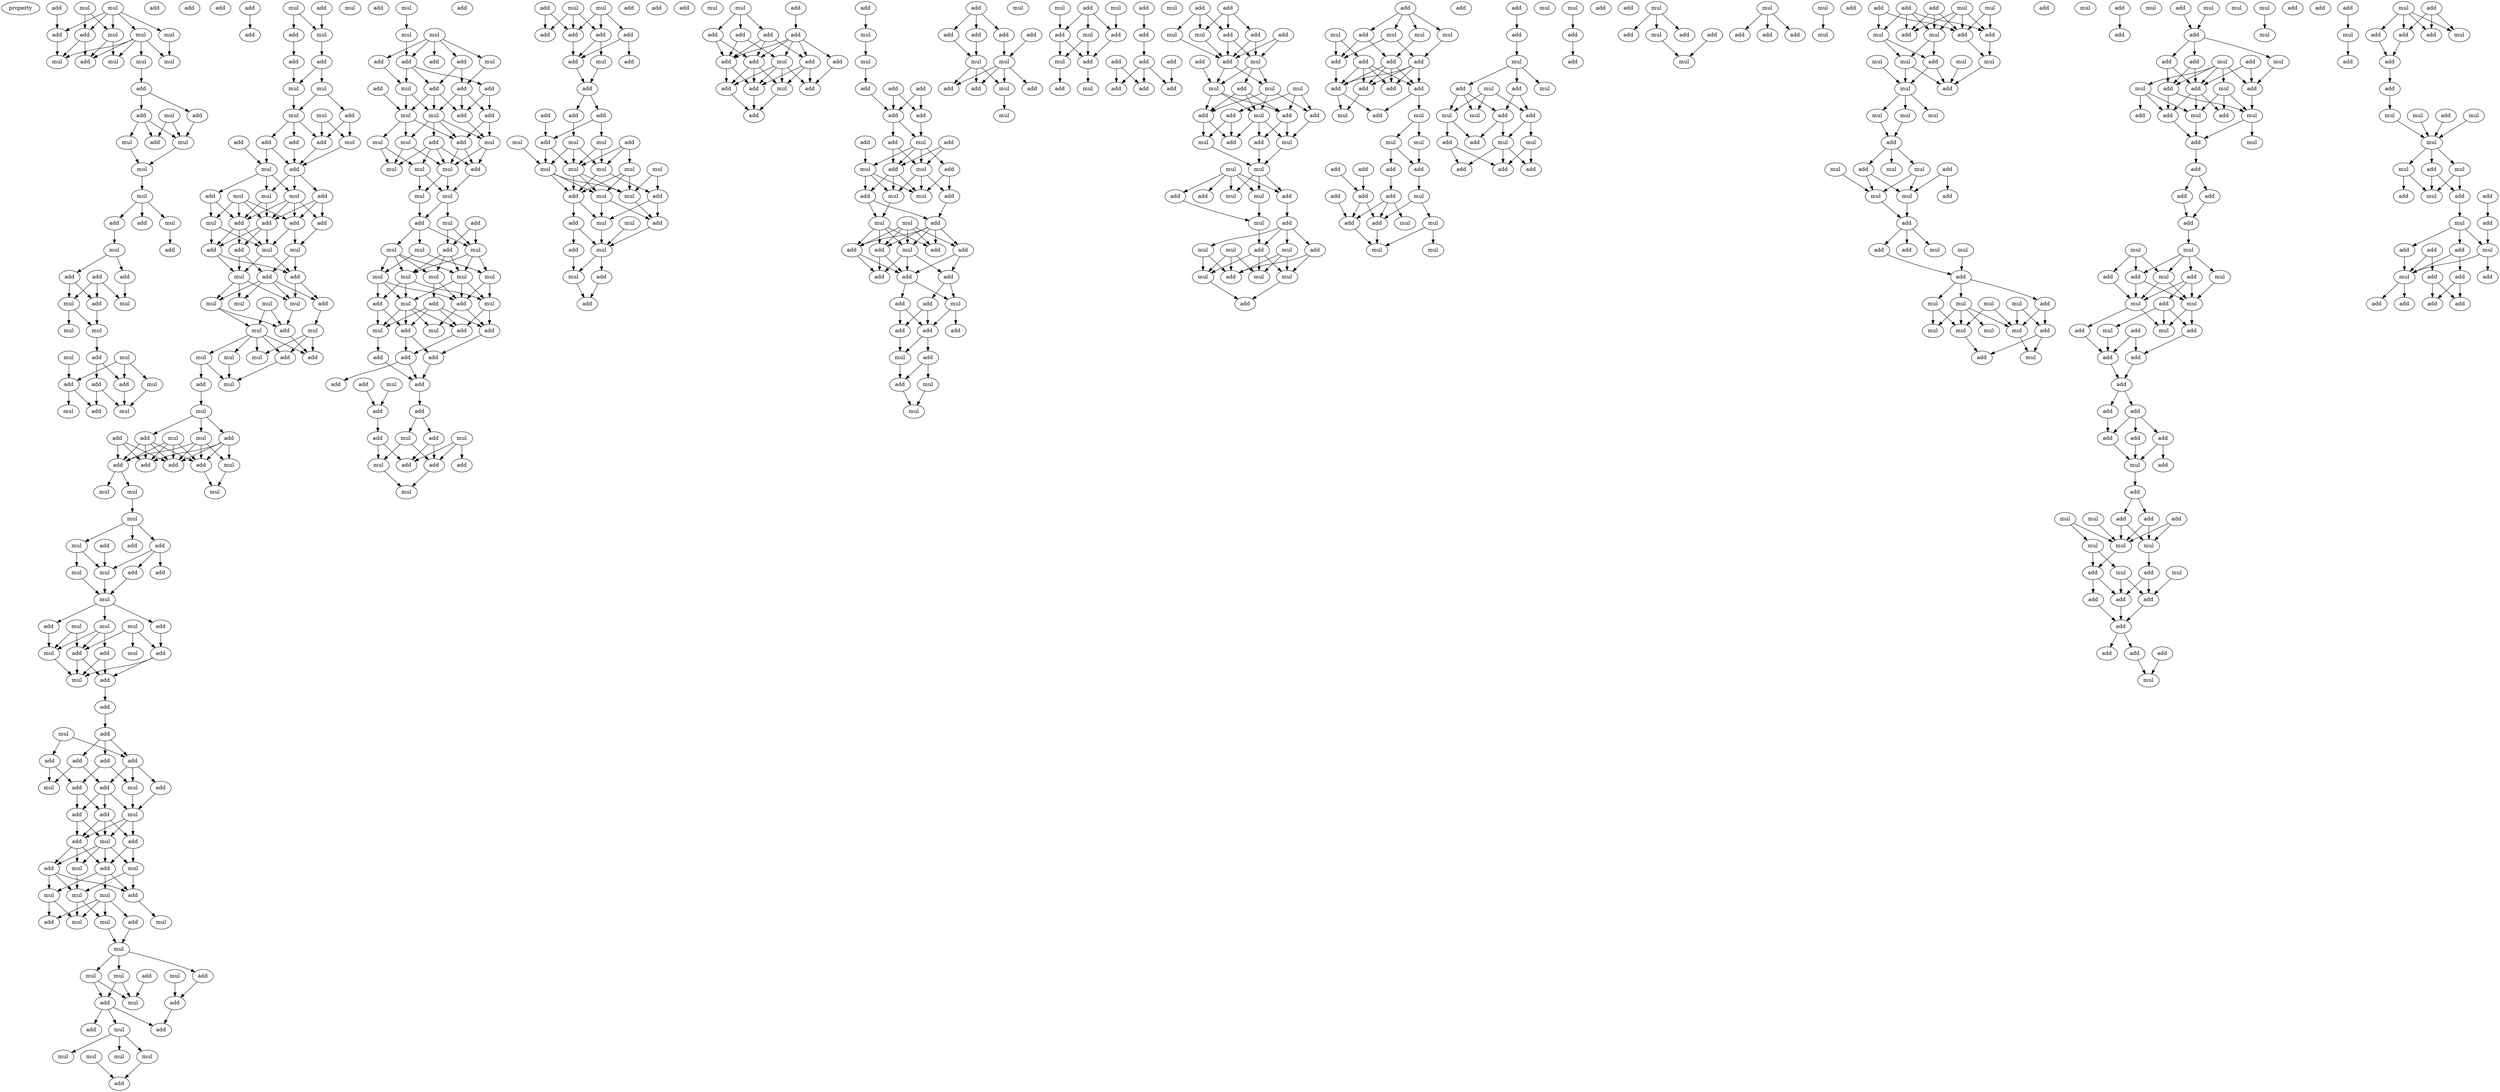 digraph {
    node [fontcolor=black]
    property [mul=2,lf=1.2]
    0 [ label = add ];
    1 [ label = mul ];
    2 [ label = mul ];
    3 [ label = add ];
    4 [ label = mul ];
    5 [ label = add ];
    6 [ label = mul ];
    7 [ label = mul ];
    8 [ label = mul ];
    9 [ label = add ];
    10 [ label = mul ];
    11 [ label = mul ];
    12 [ label = mul ];
    13 [ label = add ];
    14 [ label = add ];
    15 [ label = add ];
    16 [ label = mul ];
    17 [ label = add ];
    18 [ label = mul ];
    19 [ label = mul ];
    20 [ label = add ];
    21 [ label = mul ];
    22 [ label = mul ];
    23 [ label = add ];
    24 [ label = add ];
    25 [ label = add ];
    26 [ label = mul ];
    27 [ label = add ];
    28 [ label = add ];
    29 [ label = mul ];
    30 [ label = add ];
    31 [ label = add ];
    32 [ label = add ];
    33 [ label = mul ];
    34 [ label = add ];
    35 [ label = mul ];
    36 [ label = mul ];
    37 [ label = mul ];
    38 [ label = mul ];
    39 [ label = add ];
    40 [ label = mul ];
    41 [ label = add ];
    42 [ label = add ];
    43 [ label = mul ];
    44 [ label = add ];
    45 [ label = mul ];
    46 [ label = add ];
    47 [ label = mul ];
    48 [ label = add ];
    49 [ label = add ];
    50 [ label = mul ];
    51 [ label = add ];
    52 [ label = mul ];
    53 [ label = add ];
    54 [ label = add ];
    55 [ label = add ];
    56 [ label = mul ];
    57 [ label = mul ];
    58 [ label = mul ];
    59 [ label = mul ];
    60 [ label = add ];
    61 [ label = add ];
    62 [ label = add ];
    63 [ label = add ];
    64 [ label = add ];
    65 [ label = mul ];
    66 [ label = mul ];
    67 [ label = add ];
    68 [ label = mul ];
    69 [ label = add ];
    70 [ label = mul ];
    71 [ label = mul ];
    72 [ label = add ];
    73 [ label = add ];
    74 [ label = add ];
    75 [ label = mul ];
    76 [ label = add ];
    77 [ label = add ];
    78 [ label = add ];
    79 [ label = add ];
    80 [ label = mul ];
    81 [ label = mul ];
    82 [ label = add ];
    83 [ label = mul ];
    84 [ label = add ];
    85 [ label = add ];
    86 [ label = mul ];
    87 [ label = mul ];
    88 [ label = mul ];
    89 [ label = mul ];
    90 [ label = add ];
    91 [ label = mul ];
    92 [ label = mul ];
    93 [ label = mul ];
    94 [ label = add ];
    95 [ label = mul ];
    96 [ label = mul ];
    97 [ label = add ];
    98 [ label = mul ];
    99 [ label = add ];
    100 [ label = mul ];
    101 [ label = mul ];
    102 [ label = add ];
    103 [ label = add ];
    104 [ label = mul ];
    105 [ label = add ];
    106 [ label = add ];
    107 [ label = add ];
    108 [ label = add ];
    109 [ label = add ];
    110 [ label = mul ];
    111 [ label = mul ];
    112 [ label = mul ];
    113 [ label = mul ];
    114 [ label = mul ];
    115 [ label = mul ];
    116 [ label = add ];
    117 [ label = add ];
    118 [ label = add ];
    119 [ label = add ];
    120 [ label = mul ];
    121 [ label = mul ];
    122 [ label = add ];
    123 [ label = mul ];
    124 [ label = mul ];
    125 [ label = add ];
    126 [ label = mul ];
    127 [ label = mul ];
    128 [ label = mul ];
    129 [ label = add ];
    130 [ label = add ];
    131 [ label = add ];
    132 [ label = mul ];
    133 [ label = mul ];
    134 [ label = add ];
    135 [ label = add ];
    136 [ label = mul ];
    137 [ label = add ];
    138 [ label = mul ];
    139 [ label = add ];
    140 [ label = add ];
    141 [ label = add ];
    142 [ label = add ];
    143 [ label = add ];
    144 [ label = mul ];
    145 [ label = mul ];
    146 [ label = add ];
    147 [ label = add ];
    148 [ label = add ];
    149 [ label = add ];
    150 [ label = mul ];
    151 [ label = add ];
    152 [ label = add ];
    153 [ label = add ];
    154 [ label = mul ];
    155 [ label = add ];
    156 [ label = mul ];
    157 [ label = add ];
    158 [ label = mul ];
    159 [ label = mul ];
    160 [ label = mul ];
    161 [ label = mul ];
    162 [ label = add ];
    163 [ label = mul ];
    164 [ label = mul ];
    165 [ label = add ];
    166 [ label = add ];
    167 [ label = mul ];
    168 [ label = mul ];
    169 [ label = add ];
    170 [ label = mul ];
    171 [ label = mul ];
    172 [ label = add ];
    173 [ label = mul ];
    174 [ label = add ];
    175 [ label = add ];
    176 [ label = mul ];
    177 [ label = mul ];
    178 [ label = add ];
    179 [ label = add ];
    180 [ label = mul ];
    181 [ label = mul ];
    182 [ label = mul ];
    183 [ label = mul ];
    184 [ label = add ];
    185 [ label = add ];
    186 [ label = mul ];
    187 [ label = mul ];
    188 [ label = mul ];
    189 [ label = add ];
    190 [ label = mul ];
    191 [ label = add ];
    192 [ label = add ];
    193 [ label = add ];
    194 [ label = add ];
    195 [ label = mul ];
    196 [ label = add ];
    197 [ label = add ];
    198 [ label = add ];
    199 [ label = mul ];
    200 [ label = add ];
    201 [ label = add ];
    202 [ label = mul ];
    203 [ label = add ];
    204 [ label = mul ];
    205 [ label = mul ];
    206 [ label = add ];
    207 [ label = mul ];
    208 [ label = mul ];
    209 [ label = mul ];
    210 [ label = mul ];
    211 [ label = add ];
    212 [ label = mul ];
    213 [ label = mul ];
    214 [ label = add ];
    215 [ label = mul ];
    216 [ label = add ];
    217 [ label = mul ];
    218 [ label = add ];
    219 [ label = mul ];
    220 [ label = mul ];
    221 [ label = mul ];
    222 [ label = mul ];
    223 [ label = mul ];
    224 [ label = mul ];
    225 [ label = mul ];
    226 [ label = add ];
    227 [ label = mul ];
    228 [ label = mul ];
    229 [ label = add ];
    230 [ label = add ];
    231 [ label = add ];
    232 [ label = add ];
    233 [ label = add ];
    234 [ label = mul ];
    235 [ label = mul ];
    236 [ label = add ];
    237 [ label = add ];
    238 [ label = add ];
    239 [ label = add ];
    240 [ label = mul ];
    241 [ label = add ];
    242 [ label = add ];
    243 [ label = add ];
    244 [ label = add ];
    245 [ label = add ];
    246 [ label = mul ];
    247 [ label = add ];
    248 [ label = mul ];
    249 [ label = add ];
    250 [ label = add ];
    251 [ label = add ];
    252 [ label = mul ];
    253 [ label = add ];
    254 [ label = mul ];
    255 [ label = add ];
    256 [ label = mul ];
    257 [ label = mul ];
    258 [ label = add ];
    259 [ label = add ];
    260 [ label = add ];
    261 [ label = add ];
    262 [ label = mul ];
    263 [ label = add ];
    264 [ label = add ];
    265 [ label = add ];
    266 [ label = add ];
    267 [ label = add ];
    268 [ label = add ];
    269 [ label = mul ];
    270 [ label = mul ];
    271 [ label = mul ];
    272 [ label = add ];
    273 [ label = add ];
    274 [ label = mul ];
    275 [ label = mul ];
    276 [ label = mul ];
    277 [ label = mul ];
    278 [ label = mul ];
    279 [ label = add ];
    280 [ label = add ];
    281 [ label = mul ];
    282 [ label = mul ];
    283 [ label = mul ];
    284 [ label = add ];
    285 [ label = mul ];
    286 [ label = add ];
    287 [ label = add ];
    288 [ label = mul ];
    289 [ label = add ];
    290 [ label = add ];
    291 [ label = mul ];
    292 [ label = add ];
    293 [ label = add ];
    294 [ label = add ];
    295 [ label = mul ];
    296 [ label = add ];
    297 [ label = mul ];
    298 [ label = add ];
    299 [ label = add ];
    300 [ label = add ];
    301 [ label = add ];
    302 [ label = mul ];
    303 [ label = add ];
    304 [ label = add ];
    305 [ label = add ];
    306 [ label = add ];
    307 [ label = add ];
    308 [ label = mul ];
    309 [ label = add ];
    310 [ label = add ];
    311 [ label = add ];
    312 [ label = add ];
    313 [ label = mul ];
    314 [ label = mul ];
    315 [ label = add ];
    316 [ label = add ];
    317 [ label = add ];
    318 [ label = add ];
    319 [ label = add ];
    320 [ label = add ];
    321 [ label = add ];
    322 [ label = mul ];
    323 [ label = add ];
    324 [ label = mul ];
    325 [ label = add ];
    326 [ label = add ];
    327 [ label = mul ];
    328 [ label = mul ];
    329 [ label = add ];
    330 [ label = add ];
    331 [ label = mul ];
    332 [ label = mul ];
    333 [ label = mul ];
    334 [ label = add ];
    335 [ label = add ];
    336 [ label = mul ];
    337 [ label = add ];
    338 [ label = add ];
    339 [ label = add ];
    340 [ label = add ];
    341 [ label = add ];
    342 [ label = add ];
    343 [ label = add ];
    344 [ label = mul ];
    345 [ label = add ];
    346 [ label = add ];
    347 [ label = add ];
    348 [ label = add ];
    349 [ label = add ];
    350 [ label = mul ];
    351 [ label = mul ];
    352 [ label = add ];
    353 [ label = add ];
    354 [ label = mul ];
    355 [ label = add ];
    356 [ label = add ];
    357 [ label = add ];
    358 [ label = add ];
    359 [ label = mul ];
    360 [ label = mul ];
    361 [ label = add ];
    362 [ label = add ];
    363 [ label = add ];
    364 [ label = mul ];
    365 [ label = mul ];
    366 [ label = mul ];
    367 [ label = mul ];
    368 [ label = mul ];
    369 [ label = add ];
    370 [ label = add ];
    371 [ label = mul ];
    372 [ label = add ];
    373 [ label = mul ];
    374 [ label = add ];
    375 [ label = add ];
    376 [ label = add ];
    377 [ label = mul ];
    378 [ label = add ];
    379 [ label = mul ];
    380 [ label = add ];
    381 [ label = add ];
    382 [ label = add ];
    383 [ label = add ];
    384 [ label = add ];
    385 [ label = add ];
    386 [ label = add ];
    387 [ label = add ];
    388 [ label = mul ];
    389 [ label = add ];
    390 [ label = add ];
    391 [ label = mul ];
    392 [ label = add ];
    393 [ label = add ];
    394 [ label = add ];
    395 [ label = mul ];
    396 [ label = add ];
    397 [ label = mul ];
    398 [ label = mul ];
    399 [ label = mul ];
    400 [ label = add ];
    401 [ label = add ];
    402 [ label = add ];
    403 [ label = add ];
    404 [ label = mul ];
    405 [ label = add ];
    406 [ label = mul ];
    407 [ label = mul ];
    408 [ label = add ];
    409 [ label = mul ];
    410 [ label = mul ];
    411 [ label = add ];
    412 [ label = add ];
    413 [ label = add ];
    414 [ label = mul ];
    415 [ label = mul ];
    416 [ label = mul ];
    417 [ label = add ];
    418 [ label = add ];
    419 [ label = mul ];
    420 [ label = mul ];
    421 [ label = add ];
    422 [ label = mul ];
    423 [ label = mul ];
    424 [ label = mul ];
    425 [ label = add ];
    426 [ label = mul ];
    427 [ label = add ];
    428 [ label = add ];
    429 [ label = mul ];
    430 [ label = mul ];
    431 [ label = add ];
    432 [ label = mul ];
    433 [ label = mul ];
    434 [ label = add ];
    435 [ label = add ];
    436 [ label = add ];
    437 [ label = add ];
    438 [ label = add ];
    439 [ label = add ];
    440 [ label = add ];
    441 [ label = add ];
    442 [ label = add ];
    443 [ label = mul ];
    444 [ label = mul ];
    445 [ label = mul ];
    446 [ label = mul ];
    447 [ label = add ];
    448 [ label = add ];
    449 [ label = add ];
    450 [ label = add ];
    451 [ label = add ];
    452 [ label = add ];
    453 [ label = add ];
    454 [ label = mul ];
    455 [ label = add ];
    456 [ label = add ];
    457 [ label = mul ];
    458 [ label = mul ];
    459 [ label = add ];
    460 [ label = mul ];
    461 [ label = mul ];
    462 [ label = add ];
    463 [ label = add ];
    464 [ label = mul ];
    465 [ label = add ];
    466 [ label = mul ];
    467 [ label = add ];
    468 [ label = mul ];
    469 [ label = add ];
    470 [ label = mul ];
    471 [ label = add ];
    472 [ label = mul ];
    473 [ label = add ];
    474 [ label = add ];
    475 [ label = mul ];
    476 [ label = mul ];
    477 [ label = add ];
    478 [ label = add ];
    479 [ label = add ];
    480 [ label = mul ];
    481 [ label = mul ];
    482 [ label = add ];
    483 [ label = add ];
    484 [ label = add ];
    485 [ label = add ];
    486 [ label = mul ];
    487 [ label = add ];
    488 [ label = add ];
    489 [ label = mul ];
    490 [ label = add ];
    491 [ label = mul ];
    492 [ label = mul ];
    493 [ label = mul ];
    494 [ label = add ];
    495 [ label = add ];
    496 [ label = mul ];
    497 [ label = add ];
    498 [ label = add ];
    499 [ label = add ];
    500 [ label = add ];
    501 [ label = mul ];
    502 [ label = add ];
    503 [ label = mul ];
    504 [ label = mul ];
    505 [ label = mul ];
    506 [ label = add ];
    507 [ label = add ];
    508 [ label = add ];
    509 [ label = add ];
    510 [ label = mul ];
    511 [ label = mul ];
    512 [ label = mul ];
    513 [ label = mul ];
    514 [ label = mul ];
    515 [ label = add ];
    516 [ label = mul ];
    517 [ label = mul ];
    518 [ label = mul ];
    519 [ label = add ];
    520 [ label = add ];
    521 [ label = mul ];
    522 [ label = add ];
    523 [ label = mul ];
    524 [ label = add ];
    525 [ label = mul ];
    526 [ label = mul ];
    527 [ label = add ];
    528 [ label = mul ];
    529 [ label = add ];
    530 [ label = mul ];
    531 [ label = add ];
    532 [ label = mul ];
    533 [ label = add ];
    534 [ label = mul ];
    535 [ label = add ];
    536 [ label = mul ];
    537 [ label = add ];
    538 [ label = mul ];
    539 [ label = mul ];
    540 [ label = mul ];
    541 [ label = mul ];
    542 [ label = mul ];
    543 [ label = add ];
    544 [ label = mul ];
    545 [ label = mul ];
    546 [ label = mul ];
    547 [ label = add ];
    548 [ label = add ];
    549 [ label = add ];
    550 [ label = mul ];
    551 [ label = add ];
    552 [ label = mul ];
    553 [ label = add ];
    554 [ label = add ];
    555 [ label = mul ];
    556 [ label = add ];
    557 [ label = mul ];
    558 [ label = add ];
    559 [ label = add ];
    560 [ label = mul ];
    561 [ label = mul ];
    562 [ label = add ];
    563 [ label = add ];
    564 [ label = mul ];
    565 [ label = add ];
    566 [ label = add ];
    567 [ label = mul ];
    568 [ label = add ];
    569 [ label = mul ];
    570 [ label = add ];
    571 [ label = add ];
    572 [ label = add ];
    573 [ label = add ];
    574 [ label = mul ];
    575 [ label = add ];
    576 [ label = mul ];
    577 [ label = mul ];
    578 [ label = add ];
    579 [ label = mul ];
    580 [ label = mul ];
    581 [ label = add ];
    582 [ label = add ];
    583 [ label = mul ];
    584 [ label = add ];
    585 [ label = mul ];
    586 [ label = mul ];
    587 [ label = add ];
    588 [ label = mul ];
    589 [ label = add ];
    590 [ label = add ];
    591 [ label = add ];
    592 [ label = add ];
    593 [ label = add ];
    594 [ label = add ];
    595 [ label = add ];
    596 [ label = add ];
    597 [ label = mul ];
    598 [ label = add ];
    599 [ label = add ];
    600 [ label = mul ];
    601 [ label = add ];
    602 [ label = add ];
    603 [ label = mul ];
    604 [ label = add ];
    605 [ label = add ];
    606 [ label = mul ];
    607 [ label = mul ];
    608 [ label = add ];
    609 [ label = add ];
    610 [ label = mul ];
    611 [ label = mul ];
    612 [ label = mul ];
    613 [ label = mul ];
    614 [ label = add ];
    615 [ label = add ];
    616 [ label = mul ];
    617 [ label = add ];
    618 [ label = add ];
    619 [ label = add ];
    620 [ label = add ];
    621 [ label = add ];
    622 [ label = add ];
    623 [ label = add ];
    624 [ label = add ];
    625 [ label = mul ];
    626 [ label = add ];
    627 [ label = mul ];
    628 [ label = add ];
    629 [ label = mul ];
    630 [ label = add ];
    631 [ label = add ];
    632 [ label = add ];
    633 [ label = add ];
    634 [ label = mul ];
    635 [ label = add ];
    636 [ label = add ];
    637 [ label = mul ];
    638 [ label = mul ];
    639 [ label = add ];
    640 [ label = mul ];
    641 [ label = mul ];
    642 [ label = mul ];
    643 [ label = mul ];
    644 [ label = add ];
    645 [ label = mul ];
    646 [ label = add ];
    647 [ label = add ];
    648 [ label = add ];
    649 [ label = add ];
    650 [ label = mul ];
    651 [ label = add ];
    652 [ label = add ];
    653 [ label = add ];
    654 [ label = mul ];
    655 [ label = mul ];
    656 [ label = add ];
    657 [ label = add ];
    658 [ label = add ];
    659 [ label = add ];
    660 [ label = add ];
    661 [ label = add ];
    662 [ label = add ];
    0 -> 5 [ name = 0 ];
    1 -> 3 [ name = 1 ];
    1 -> 4 [ name = 2 ];
    1 -> 5 [ name = 3 ];
    1 -> 6 [ name = 4 ];
    1 -> 7 [ name = 5 ];
    2 -> 3 [ name = 6 ];
    2 -> 6 [ name = 7 ];
    3 -> 9 [ name = 8 ];
    3 -> 12 [ name = 9 ];
    4 -> 11 [ name = 10 ];
    5 -> 12 [ name = 11 ];
    6 -> 8 [ name = 12 ];
    6 -> 9 [ name = 13 ];
    7 -> 8 [ name = 14 ];
    7 -> 9 [ name = 15 ];
    7 -> 10 [ name = 16 ];
    7 -> 11 [ name = 17 ];
    7 -> 12 [ name = 18 ];
    10 -> 13 [ name = 19 ];
    13 -> 14 [ name = 20 ];
    13 -> 15 [ name = 21 ];
    14 -> 17 [ name = 22 ];
    14 -> 18 [ name = 23 ];
    14 -> 19 [ name = 24 ];
    15 -> 19 [ name = 25 ];
    16 -> 17 [ name = 26 ];
    16 -> 19 [ name = 27 ];
    18 -> 21 [ name = 28 ];
    19 -> 21 [ name = 29 ];
    21 -> 22 [ name = 30 ];
    22 -> 23 [ name = 31 ];
    22 -> 25 [ name = 32 ];
    22 -> 26 [ name = 33 ];
    23 -> 29 [ name = 34 ];
    26 -> 28 [ name = 35 ];
    29 -> 31 [ name = 36 ];
    29 -> 32 [ name = 37 ];
    30 -> 33 [ name = 38 ];
    30 -> 34 [ name = 39 ];
    30 -> 35 [ name = 40 ];
    31 -> 33 [ name = 41 ];
    32 -> 34 [ name = 42 ];
    32 -> 35 [ name = 43 ];
    34 -> 36 [ name = 44 ];
    35 -> 36 [ name = 45 ];
    35 -> 37 [ name = 46 ];
    36 -> 39 [ name = 47 ];
    38 -> 42 [ name = 48 ];
    39 -> 41 [ name = 49 ];
    39 -> 44 [ name = 50 ];
    40 -> 42 [ name = 51 ];
    40 -> 43 [ name = 52 ];
    40 -> 44 [ name = 53 ];
    41 -> 46 [ name = 54 ];
    41 -> 47 [ name = 55 ];
    42 -> 45 [ name = 56 ];
    42 -> 46 [ name = 57 ];
    43 -> 47 [ name = 58 ];
    44 -> 47 [ name = 59 ];
    48 -> 51 [ name = 60 ];
    49 -> 52 [ name = 61 ];
    50 -> 52 [ name = 62 ];
    50 -> 53 [ name = 63 ];
    52 -> 55 [ name = 64 ];
    53 -> 54 [ name = 65 ];
    54 -> 57 [ name = 66 ];
    55 -> 56 [ name = 67 ];
    55 -> 57 [ name = 68 ];
    56 -> 58 [ name = 69 ];
    56 -> 60 [ name = 70 ];
    57 -> 58 [ name = 71 ];
    58 -> 61 [ name = 72 ];
    58 -> 63 [ name = 73 ];
    58 -> 64 [ name = 74 ];
    59 -> 63 [ name = 75 ];
    59 -> 65 [ name = 76 ];
    60 -> 63 [ name = 77 ];
    60 -> 65 [ name = 78 ];
    61 -> 66 [ name = 79 ];
    61 -> 67 [ name = 80 ];
    62 -> 66 [ name = 81 ];
    63 -> 67 [ name = 82 ];
    64 -> 67 [ name = 83 ];
    65 -> 67 [ name = 84 ];
    66 -> 68 [ name = 85 ];
    66 -> 69 [ name = 86 ];
    66 -> 70 [ name = 87 ];
    67 -> 68 [ name = 88 ];
    67 -> 70 [ name = 89 ];
    67 -> 72 [ name = 90 ];
    68 -> 73 [ name = 91 ];
    68 -> 74 [ name = 92 ];
    68 -> 76 [ name = 93 ];
    68 -> 77 [ name = 94 ];
    69 -> 75 [ name = 95 ];
    69 -> 77 [ name = 96 ];
    70 -> 73 [ name = 97 ];
    70 -> 77 [ name = 98 ];
    71 -> 73 [ name = 99 ];
    71 -> 75 [ name = 100 ];
    71 -> 76 [ name = 101 ];
    71 -> 77 [ name = 102 ];
    72 -> 73 [ name = 103 ];
    72 -> 74 [ name = 104 ];
    72 -> 76 [ name = 105 ];
    73 -> 78 [ name = 106 ];
    73 -> 79 [ name = 107 ];
    73 -> 80 [ name = 108 ];
    74 -> 81 [ name = 109 ];
    75 -> 79 [ name = 110 ];
    75 -> 80 [ name = 111 ];
    76 -> 80 [ name = 112 ];
    76 -> 81 [ name = 113 ];
    77 -> 78 [ name = 114 ];
    77 -> 79 [ name = 115 ];
    77 -> 80 [ name = 116 ];
    78 -> 82 [ name = 117 ];
    78 -> 83 [ name = 118 ];
    79 -> 83 [ name = 119 ];
    79 -> 84 [ name = 120 ];
    80 -> 83 [ name = 121 ];
    80 -> 84 [ name = 122 ];
    81 -> 82 [ name = 123 ];
    81 -> 84 [ name = 124 ];
    82 -> 85 [ name = 125 ];
    82 -> 86 [ name = 126 ];
    82 -> 87 [ name = 127 ];
    82 -> 89 [ name = 128 ];
    83 -> 86 [ name = 129 ];
    83 -> 87 [ name = 130 ];
    83 -> 89 [ name = 131 ];
    84 -> 85 [ name = 132 ];
    84 -> 87 [ name = 133 ];
    85 -> 91 [ name = 134 ];
    86 -> 90 [ name = 135 ];
    86 -> 92 [ name = 136 ];
    87 -> 90 [ name = 137 ];
    88 -> 90 [ name = 138 ];
    88 -> 92 [ name = 139 ];
    90 -> 97 [ name = 140 ];
    91 -> 93 [ name = 141 ];
    91 -> 94 [ name = 142 ];
    91 -> 97 [ name = 143 ];
    92 -> 93 [ name = 144 ];
    92 -> 94 [ name = 145 ];
    92 -> 95 [ name = 146 ];
    92 -> 96 [ name = 147 ];
    92 -> 97 [ name = 148 ];
    94 -> 98 [ name = 149 ];
    95 -> 98 [ name = 150 ];
    96 -> 98 [ name = 151 ];
    96 -> 99 [ name = 152 ];
    99 -> 100 [ name = 153 ];
    100 -> 101 [ name = 154 ];
    100 -> 102 [ name = 155 ];
    100 -> 105 [ name = 156 ];
    101 -> 106 [ name = 157 ];
    101 -> 108 [ name = 158 ];
    101 -> 109 [ name = 159 ];
    101 -> 110 [ name = 160 ];
    102 -> 107 [ name = 161 ];
    102 -> 108 [ name = 162 ];
    102 -> 109 [ name = 163 ];
    102 -> 110 [ name = 164 ];
    103 -> 106 [ name = 165 ];
    103 -> 107 [ name = 166 ];
    103 -> 109 [ name = 167 ];
    104 -> 106 [ name = 168 ];
    104 -> 107 [ name = 169 ];
    104 -> 108 [ name = 170 ];
    104 -> 109 [ name = 171 ];
    105 -> 106 [ name = 172 ];
    105 -> 107 [ name = 173 ];
    105 -> 108 [ name = 174 ];
    105 -> 109 [ name = 175 ];
    106 -> 111 [ name = 176 ];
    106 -> 113 [ name = 177 ];
    108 -> 112 [ name = 178 ];
    110 -> 112 [ name = 179 ];
    111 -> 114 [ name = 180 ];
    114 -> 115 [ name = 181 ];
    114 -> 117 [ name = 182 ];
    114 -> 118 [ name = 183 ];
    115 -> 120 [ name = 184 ];
    115 -> 123 [ name = 185 ];
    116 -> 120 [ name = 186 ];
    117 -> 119 [ name = 187 ];
    117 -> 120 [ name = 188 ];
    117 -> 122 [ name = 189 ];
    119 -> 124 [ name = 190 ];
    120 -> 124 [ name = 191 ];
    123 -> 124 [ name = 192 ];
    124 -> 125 [ name = 193 ];
    124 -> 128 [ name = 194 ];
    124 -> 129 [ name = 195 ];
    125 -> 132 [ name = 196 ];
    126 -> 132 [ name = 197 ];
    126 -> 134 [ name = 198 ];
    127 -> 130 [ name = 199 ];
    127 -> 133 [ name = 200 ];
    127 -> 134 [ name = 201 ];
    128 -> 131 [ name = 202 ];
    128 -> 132 [ name = 203 ];
    128 -> 134 [ name = 204 ];
    129 -> 130 [ name = 205 ];
    130 -> 135 [ name = 206 ];
    130 -> 136 [ name = 207 ];
    131 -> 135 [ name = 208 ];
    131 -> 136 [ name = 209 ];
    132 -> 136 [ name = 210 ];
    134 -> 135 [ name = 211 ];
    134 -> 136 [ name = 212 ];
    135 -> 137 [ name = 213 ];
    137 -> 139 [ name = 214 ];
    138 -> 141 [ name = 215 ];
    138 -> 143 [ name = 216 ];
    139 -> 140 [ name = 217 ];
    139 -> 142 [ name = 218 ];
    139 -> 143 [ name = 219 ];
    140 -> 144 [ name = 220 ];
    140 -> 148 [ name = 221 ];
    141 -> 144 [ name = 222 ];
    141 -> 146 [ name = 223 ];
    142 -> 145 [ name = 224 ];
    142 -> 146 [ name = 225 ];
    143 -> 145 [ name = 226 ];
    143 -> 147 [ name = 227 ];
    143 -> 148 [ name = 228 ];
    145 -> 150 [ name = 229 ];
    146 -> 149 [ name = 230 ];
    146 -> 151 [ name = 231 ];
    147 -> 150 [ name = 232 ];
    148 -> 149 [ name = 233 ];
    148 -> 150 [ name = 234 ];
    148 -> 151 [ name = 235 ];
    149 -> 152 [ name = 236 ];
    149 -> 154 [ name = 237 ];
    150 -> 152 [ name = 238 ];
    150 -> 153 [ name = 239 ];
    150 -> 154 [ name = 240 ];
    151 -> 152 [ name = 241 ];
    151 -> 153 [ name = 242 ];
    151 -> 154 [ name = 243 ];
    152 -> 155 [ name = 244 ];
    152 -> 156 [ name = 245 ];
    152 -> 157 [ name = 246 ];
    153 -> 157 [ name = 247 ];
    153 -> 158 [ name = 248 ];
    154 -> 155 [ name = 249 ];
    154 -> 156 [ name = 250 ];
    154 -> 157 [ name = 251 ];
    154 -> 158 [ name = 252 ];
    155 -> 159 [ name = 253 ];
    155 -> 161 [ name = 254 ];
    155 -> 162 [ name = 255 ];
    156 -> 161 [ name = 256 ];
    157 -> 159 [ name = 257 ];
    157 -> 160 [ name = 258 ];
    157 -> 162 [ name = 259 ];
    158 -> 161 [ name = 260 ];
    158 -> 162 [ name = 261 ];
    159 -> 163 [ name = 262 ];
    159 -> 165 [ name = 263 ];
    160 -> 163 [ name = 264 ];
    160 -> 164 [ name = 265 ];
    160 -> 165 [ name = 266 ];
    160 -> 166 [ name = 267 ];
    161 -> 163 [ name = 268 ];
    161 -> 164 [ name = 269 ];
    162 -> 167 [ name = 270 ];
    164 -> 168 [ name = 271 ];
    166 -> 168 [ name = 272 ];
    168 -> 169 [ name = 273 ];
    168 -> 170 [ name = 274 ];
    168 -> 171 [ name = 275 ];
    169 -> 175 [ name = 276 ];
    170 -> 174 [ name = 277 ];
    170 -> 176 [ name = 278 ];
    171 -> 174 [ name = 279 ];
    171 -> 176 [ name = 280 ];
    172 -> 176 [ name = 281 ];
    173 -> 175 [ name = 282 ];
    174 -> 177 [ name = 283 ];
    174 -> 178 [ name = 284 ];
    174 -> 179 [ name = 285 ];
    175 -> 178 [ name = 286 ];
    177 -> 180 [ name = 287 ];
    177 -> 181 [ name = 288 ];
    177 -> 182 [ name = 289 ];
    180 -> 184 [ name = 290 ];
    183 -> 184 [ name = 291 ];
    186 -> 187 [ name = 292 ];
    187 -> 191 [ name = 293 ];
    188 -> 189 [ name = 294 ];
    188 -> 190 [ name = 295 ];
    188 -> 191 [ name = 296 ];
    188 -> 192 [ name = 297 ];
    188 -> 193 [ name = 298 ];
    189 -> 195 [ name = 299 ];
    190 -> 198 [ name = 300 ];
    191 -> 194 [ name = 301 ];
    191 -> 195 [ name = 302 ];
    191 -> 196 [ name = 303 ];
    193 -> 196 [ name = 304 ];
    193 -> 198 [ name = 305 ];
    194 -> 200 [ name = 306 ];
    194 -> 201 [ name = 307 ];
    195 -> 199 [ name = 308 ];
    195 -> 202 [ name = 309 ];
    196 -> 199 [ name = 310 ];
    196 -> 201 [ name = 311 ];
    196 -> 202 [ name = 312 ];
    197 -> 202 [ name = 313 ];
    198 -> 199 [ name = 314 ];
    198 -> 200 [ name = 315 ];
    198 -> 201 [ name = 316 ];
    199 -> 203 [ name = 317 ];
    199 -> 205 [ name = 318 ];
    199 -> 206 [ name = 319 ];
    199 -> 207 [ name = 320 ];
    200 -> 205 [ name = 321 ];
    200 -> 206 [ name = 322 ];
    201 -> 205 [ name = 323 ];
    202 -> 204 [ name = 324 ];
    202 -> 206 [ name = 325 ];
    202 -> 207 [ name = 326 ];
    203 -> 208 [ name = 327 ];
    203 -> 209 [ name = 328 ];
    203 -> 210 [ name = 329 ];
    203 -> 211 [ name = 330 ];
    204 -> 208 [ name = 331 ];
    204 -> 210 [ name = 332 ];
    205 -> 209 [ name = 333 ];
    205 -> 211 [ name = 334 ];
    206 -> 209 [ name = 335 ];
    206 -> 211 [ name = 336 ];
    207 -> 208 [ name = 337 ];
    207 -> 209 [ name = 338 ];
    209 -> 212 [ name = 339 ];
    209 -> 213 [ name = 340 ];
    210 -> 212 [ name = 341 ];
    210 -> 213 [ name = 342 ];
    211 -> 213 [ name = 343 ];
    212 -> 214 [ name = 344 ];
    213 -> 214 [ name = 345 ];
    213 -> 215 [ name = 346 ];
    214 -> 217 [ name = 347 ];
    214 -> 219 [ name = 348 ];
    214 -> 220 [ name = 349 ];
    215 -> 218 [ name = 350 ];
    215 -> 219 [ name = 351 ];
    216 -> 218 [ name = 352 ];
    216 -> 219 [ name = 353 ];
    217 -> 221 [ name = 354 ];
    217 -> 222 [ name = 355 ];
    218 -> 223 [ name = 356 ];
    218 -> 224 [ name = 357 ];
    218 -> 225 [ name = 358 ];
    219 -> 221 [ name = 359 ];
    219 -> 223 [ name = 360 ];
    219 -> 224 [ name = 361 ];
    220 -> 222 [ name = 362 ];
    220 -> 223 [ name = 363 ];
    220 -> 224 [ name = 364 ];
    220 -> 225 [ name = 365 ];
    221 -> 226 [ name = 366 ];
    221 -> 227 [ name = 367 ];
    222 -> 226 [ name = 368 ];
    222 -> 228 [ name = 369 ];
    222 -> 229 [ name = 370 ];
    223 -> 226 [ name = 371 ];
    223 -> 227 [ name = 372 ];
    223 -> 228 [ name = 373 ];
    224 -> 227 [ name = 374 ];
    224 -> 228 [ name = 375 ];
    224 -> 229 [ name = 376 ];
    225 -> 226 [ name = 377 ];
    225 -> 230 [ name = 378 ];
    226 -> 233 [ name = 379 ];
    226 -> 235 [ name = 380 ];
    227 -> 231 [ name = 381 ];
    227 -> 233 [ name = 382 ];
    228 -> 231 [ name = 383 ];
    228 -> 232 [ name = 384 ];
    228 -> 234 [ name = 385 ];
    228 -> 235 [ name = 386 ];
    229 -> 232 [ name = 387 ];
    229 -> 234 [ name = 388 ];
    230 -> 231 [ name = 389 ];
    230 -> 232 [ name = 390 ];
    230 -> 233 [ name = 391 ];
    230 -> 234 [ name = 392 ];
    231 -> 237 [ name = 393 ];
    232 -> 236 [ name = 394 ];
    232 -> 237 [ name = 395 ];
    233 -> 236 [ name = 396 ];
    234 -> 238 [ name = 397 ];
    236 -> 242 [ name = 398 ];
    237 -> 241 [ name = 399 ];
    237 -> 242 [ name = 400 ];
    238 -> 242 [ name = 401 ];
    239 -> 244 [ name = 402 ];
    240 -> 244 [ name = 403 ];
    242 -> 245 [ name = 404 ];
    244 -> 247 [ name = 405 ];
    245 -> 246 [ name = 406 ];
    245 -> 249 [ name = 407 ];
    246 -> 251 [ name = 408 ];
    246 -> 252 [ name = 409 ];
    247 -> 252 [ name = 410 ];
    247 -> 253 [ name = 411 ];
    248 -> 250 [ name = 412 ];
    248 -> 251 [ name = 413 ];
    248 -> 253 [ name = 414 ];
    249 -> 251 [ name = 415 ];
    249 -> 253 [ name = 416 ];
    251 -> 254 [ name = 417 ];
    252 -> 254 [ name = 418 ];
    255 -> 258 [ name = 419 ];
    255 -> 260 [ name = 420 ];
    256 -> 258 [ name = 421 ];
    256 -> 259 [ name = 422 ];
    256 -> 260 [ name = 423 ];
    257 -> 258 [ name = 424 ];
    257 -> 259 [ name = 425 ];
    257 -> 261 [ name = 426 ];
    258 -> 264 [ name = 427 ];
    259 -> 262 [ name = 428 ];
    259 -> 264 [ name = 429 ];
    261 -> 263 [ name = 430 ];
    261 -> 264 [ name = 431 ];
    262 -> 265 [ name = 432 ];
    264 -> 265 [ name = 433 ];
    265 -> 267 [ name = 434 ];
    265 -> 268 [ name = 435 ];
    266 -> 273 [ name = 436 ];
    267 -> 269 [ name = 437 ];
    267 -> 273 [ name = 438 ];
    268 -> 270 [ name = 439 ];
    269 -> 275 [ name = 440 ];
    269 -> 278 [ name = 441 ];
    270 -> 274 [ name = 442 ];
    270 -> 275 [ name = 443 ];
    270 -> 278 [ name = 444 ];
    271 -> 274 [ name = 445 ];
    272 -> 275 [ name = 446 ];
    272 -> 277 [ name = 447 ];
    272 -> 278 [ name = 448 ];
    273 -> 274 [ name = 449 ];
    273 -> 275 [ name = 450 ];
    274 -> 280 [ name = 451 ];
    274 -> 281 [ name = 452 ];
    274 -> 282 [ name = 453 ];
    275 -> 280 [ name = 454 ];
    275 -> 281 [ name = 455 ];
    275 -> 282 [ name = 456 ];
    276 -> 279 [ name = 457 ];
    276 -> 282 [ name = 458 ];
    277 -> 280 [ name = 459 ];
    277 -> 281 [ name = 460 ];
    277 -> 282 [ name = 461 ];
    278 -> 279 [ name = 462 ];
    278 -> 280 [ name = 463 ];
    279 -> 284 [ name = 464 ];
    279 -> 285 [ name = 465 ];
    280 -> 285 [ name = 466 ];
    280 -> 286 [ name = 467 ];
    281 -> 284 [ name = 468 ];
    281 -> 285 [ name = 469 ];
    282 -> 284 [ name = 470 ];
    283 -> 288 [ name = 471 ];
    284 -> 288 [ name = 472 ];
    285 -> 288 [ name = 473 ];
    286 -> 287 [ name = 474 ];
    286 -> 288 [ name = 475 ];
    287 -> 291 [ name = 476 ];
    288 -> 289 [ name = 477 ];
    288 -> 291 [ name = 478 ];
    289 -> 292 [ name = 479 ];
    291 -> 292 [ name = 480 ];
    296 -> 301 [ name = 481 ];
    297 -> 298 [ name = 482 ];
    297 -> 299 [ name = 483 ];
    297 -> 300 [ name = 484 ];
    298 -> 305 [ name = 485 ];
    298 -> 306 [ name = 486 ];
    299 -> 304 [ name = 487 ];
    299 -> 305 [ name = 488 ];
    299 -> 306 [ name = 489 ];
    300 -> 302 [ name = 490 ];
    300 -> 306 [ name = 491 ];
    301 -> 302 [ name = 492 ];
    301 -> 303 [ name = 493 ];
    301 -> 304 [ name = 494 ];
    301 -> 305 [ name = 495 ];
    301 -> 306 [ name = 496 ];
    302 -> 307 [ name = 497 ];
    302 -> 308 [ name = 498 ];
    302 -> 309 [ name = 499 ];
    302 -> 310 [ name = 500 ];
    303 -> 310 [ name = 501 ];
    304 -> 308 [ name = 502 ];
    304 -> 309 [ name = 503 ];
    304 -> 310 [ name = 504 ];
    305 -> 307 [ name = 505 ];
    305 -> 308 [ name = 506 ];
    305 -> 309 [ name = 507 ];
    306 -> 307 [ name = 508 ];
    306 -> 309 [ name = 509 ];
    307 -> 311 [ name = 510 ];
    308 -> 311 [ name = 511 ];
    309 -> 311 [ name = 512 ];
    312 -> 313 [ name = 513 ];
    313 -> 314 [ name = 514 ];
    314 -> 317 [ name = 515 ];
    315 -> 318 [ name = 516 ];
    315 -> 319 [ name = 517 ];
    316 -> 318 [ name = 518 ];
    316 -> 319 [ name = 519 ];
    317 -> 318 [ name = 520 ];
    318 -> 322 [ name = 521 ];
    318 -> 323 [ name = 522 ];
    319 -> 322 [ name = 523 ];
    320 -> 324 [ name = 524 ];
    321 -> 325 [ name = 525 ];
    321 -> 327 [ name = 526 ];
    322 -> 324 [ name = 527 ];
    322 -> 325 [ name = 528 ];
    322 -> 326 [ name = 529 ];
    322 -> 327 [ name = 530 ];
    323 -> 325 [ name = 531 ];
    323 -> 327 [ name = 532 ];
    324 -> 328 [ name = 533 ];
    324 -> 329 [ name = 534 ];
    324 -> 331 [ name = 535 ];
    325 -> 328 [ name = 536 ];
    325 -> 329 [ name = 537 ];
    325 -> 331 [ name = 538 ];
    326 -> 330 [ name = 539 ];
    326 -> 331 [ name = 540 ];
    327 -> 328 [ name = 541 ];
    327 -> 330 [ name = 542 ];
    327 -> 331 [ name = 543 ];
    328 -> 333 [ name = 544 ];
    329 -> 333 [ name = 545 ];
    329 -> 334 [ name = 546 ];
    330 -> 334 [ name = 547 ];
    332 -> 335 [ name = 548 ];
    332 -> 336 [ name = 549 ];
    332 -> 337 [ name = 550 ];
    332 -> 338 [ name = 551 ];
    332 -> 339 [ name = 552 ];
    333 -> 335 [ name = 553 ];
    333 -> 336 [ name = 554 ];
    333 -> 337 [ name = 555 ];
    333 -> 338 [ name = 556 ];
    334 -> 335 [ name = 557 ];
    334 -> 336 [ name = 558 ];
    334 -> 337 [ name = 559 ];
    334 -> 338 [ name = 560 ];
    334 -> 339 [ name = 561 ];
    335 -> 341 [ name = 562 ];
    335 -> 342 [ name = 563 ];
    336 -> 340 [ name = 564 ];
    336 -> 341 [ name = 565 ];
    336 -> 342 [ name = 566 ];
    338 -> 341 [ name = 567 ];
    338 -> 342 [ name = 568 ];
    339 -> 340 [ name = 569 ];
    339 -> 341 [ name = 570 ];
    340 -> 344 [ name = 571 ];
    340 -> 345 [ name = 572 ];
    341 -> 343 [ name = 573 ];
    341 -> 344 [ name = 574 ];
    343 -> 347 [ name = 575 ];
    343 -> 348 [ name = 576 ];
    344 -> 346 [ name = 577 ];
    344 -> 348 [ name = 578 ];
    345 -> 347 [ name = 579 ];
    345 -> 348 [ name = 580 ];
    347 -> 350 [ name = 581 ];
    348 -> 349 [ name = 582 ];
    348 -> 350 [ name = 583 ];
    349 -> 351 [ name = 584 ];
    349 -> 352 [ name = 585 ];
    350 -> 352 [ name = 586 ];
    351 -> 354 [ name = 587 ];
    352 -> 354 [ name = 588 ];
    353 -> 355 [ name = 589 ];
    353 -> 356 [ name = 590 ];
    353 -> 357 [ name = 591 ];
    355 -> 359 [ name = 592 ];
    356 -> 360 [ name = 593 ];
    357 -> 359 [ name = 594 ];
    358 -> 360 [ name = 595 ];
    359 -> 361 [ name = 596 ];
    359 -> 362 [ name = 597 ];
    359 -> 364 [ name = 598 ];
    360 -> 361 [ name = 599 ];
    360 -> 362 [ name = 600 ];
    360 -> 363 [ name = 601 ];
    360 -> 364 [ name = 602 ];
    364 -> 366 [ name = 603 ];
    367 -> 370 [ name = 604 ];
    368 -> 372 [ name = 605 ];
    369 -> 370 [ name = 606 ];
    369 -> 371 [ name = 607 ];
    369 -> 372 [ name = 608 ];
    370 -> 373 [ name = 609 ];
    370 -> 374 [ name = 610 ];
    371 -> 373 [ name = 611 ];
    371 -> 374 [ name = 612 ];
    372 -> 374 [ name = 613 ];
    373 -> 375 [ name = 614 ];
    374 -> 377 [ name = 615 ];
    376 -> 378 [ name = 616 ];
    378 -> 380 [ name = 617 ];
    380 -> 383 [ name = 618 ];
    380 -> 384 [ name = 619 ];
    380 -> 385 [ name = 620 ];
    381 -> 384 [ name = 621 ];
    382 -> 383 [ name = 622 ];
    382 -> 385 [ name = 623 ];
    386 -> 388 [ name = 624 ];
    386 -> 391 [ name = 625 ];
    386 -> 392 [ name = 626 ];
    387 -> 390 [ name = 627 ];
    387 -> 391 [ name = 628 ];
    387 -> 392 [ name = 629 ];
    388 -> 394 [ name = 630 ];
    389 -> 394 [ name = 631 ];
    389 -> 395 [ name = 632 ];
    390 -> 394 [ name = 633 ];
    390 -> 395 [ name = 634 ];
    391 -> 394 [ name = 635 ];
    392 -> 394 [ name = 636 ];
    392 -> 395 [ name = 637 ];
    393 -> 397 [ name = 638 ];
    394 -> 397 [ name = 639 ];
    394 -> 398 [ name = 640 ];
    395 -> 396 [ name = 641 ];
    395 -> 397 [ name = 642 ];
    395 -> 398 [ name = 643 ];
    396 -> 402 [ name = 644 ];
    396 -> 403 [ name = 645 ];
    396 -> 404 [ name = 646 ];
    397 -> 402 [ name = 647 ];
    397 -> 403 [ name = 648 ];
    397 -> 404 [ name = 649 ];
    398 -> 400 [ name = 650 ];
    398 -> 402 [ name = 651 ];
    398 -> 404 [ name = 652 ];
    399 -> 400 [ name = 653 ];
    399 -> 401 [ name = 654 ];
    399 -> 403 [ name = 655 ];
    400 -> 407 [ name = 656 ];
    401 -> 406 [ name = 657 ];
    401 -> 408 [ name = 658 ];
    402 -> 406 [ name = 659 ];
    402 -> 408 [ name = 660 ];
    403 -> 405 [ name = 661 ];
    403 -> 407 [ name = 662 ];
    404 -> 405 [ name = 663 ];
    404 -> 407 [ name = 664 ];
    404 -> 408 [ name = 665 ];
    405 -> 409 [ name = 666 ];
    406 -> 409 [ name = 667 ];
    407 -> 409 [ name = 668 ];
    409 -> 412 [ name = 669 ];
    409 -> 414 [ name = 670 ];
    409 -> 415 [ name = 671 ];
    410 -> 411 [ name = 672 ];
    410 -> 412 [ name = 673 ];
    410 -> 413 [ name = 674 ];
    410 -> 414 [ name = 675 ];
    410 -> 415 [ name = 676 ];
    412 -> 417 [ name = 677 ];
    413 -> 416 [ name = 678 ];
    415 -> 416 [ name = 679 ];
    416 -> 418 [ name = 680 ];
    417 -> 418 [ name = 681 ];
    417 -> 420 [ name = 682 ];
    417 -> 421 [ name = 683 ];
    417 -> 422 [ name = 684 ];
    418 -> 423 [ name = 685 ];
    418 -> 424 [ name = 686 ];
    418 -> 426 [ name = 687 ];
    419 -> 423 [ name = 688 ];
    419 -> 425 [ name = 689 ];
    419 -> 426 [ name = 690 ];
    420 -> 425 [ name = 691 ];
    420 -> 426 [ name = 692 ];
    421 -> 424 [ name = 693 ];
    421 -> 425 [ name = 694 ];
    422 -> 423 [ name = 695 ];
    422 -> 424 [ name = 696 ];
    422 -> 425 [ name = 697 ];
    424 -> 427 [ name = 698 ];
    426 -> 427 [ name = 699 ];
    428 -> 429 [ name = 700 ];
    428 -> 431 [ name = 701 ];
    428 -> 432 [ name = 702 ];
    428 -> 433 [ name = 703 ];
    429 -> 436 [ name = 704 ];
    430 -> 434 [ name = 705 ];
    430 -> 437 [ name = 706 ];
    431 -> 436 [ name = 707 ];
    431 -> 437 [ name = 708 ];
    432 -> 435 [ name = 709 ];
    433 -> 435 [ name = 710 ];
    433 -> 437 [ name = 711 ];
    434 -> 438 [ name = 712 ];
    434 -> 439 [ name = 713 ];
    434 -> 440 [ name = 714 ];
    434 -> 441 [ name = 715 ];
    435 -> 438 [ name = 716 ];
    435 -> 439 [ name = 717 ];
    435 -> 440 [ name = 718 ];
    435 -> 441 [ name = 719 ];
    436 -> 438 [ name = 720 ];
    436 -> 439 [ name = 721 ];
    436 -> 440 [ name = 722 ];
    436 -> 441 [ name = 723 ];
    437 -> 439 [ name = 724 ];
    438 -> 443 [ name = 725 ];
    439 -> 442 [ name = 726 ];
    439 -> 443 [ name = 727 ];
    441 -> 442 [ name = 728 ];
    441 -> 444 [ name = 729 ];
    444 -> 445 [ name = 730 ];
    444 -> 446 [ name = 731 ];
    445 -> 449 [ name = 732 ];
    446 -> 447 [ name = 733 ];
    446 -> 449 [ name = 734 ];
    447 -> 453 [ name = 735 ];
    448 -> 452 [ name = 736 ];
    449 -> 454 [ name = 737 ];
    450 -> 452 [ name = 738 ];
    451 -> 455 [ name = 739 ];
    452 -> 455 [ name = 740 ];
    452 -> 456 [ name = 741 ];
    453 -> 455 [ name = 742 ];
    453 -> 456 [ name = 743 ];
    453 -> 457 [ name = 744 ];
    454 -> 456 [ name = 745 ];
    454 -> 458 [ name = 746 ];
    455 -> 460 [ name = 747 ];
    456 -> 460 [ name = 748 ];
    458 -> 460 [ name = 749 ];
    458 -> 461 [ name = 750 ];
    462 -> 463 [ name = 751 ];
    463 -> 464 [ name = 752 ];
    464 -> 465 [ name = 753 ];
    464 -> 467 [ name = 754 ];
    464 -> 468 [ name = 755 ];
    465 -> 470 [ name = 756 ];
    465 -> 471 [ name = 757 ];
    465 -> 472 [ name = 758 ];
    466 -> 469 [ name = 759 ];
    466 -> 470 [ name = 760 ];
    466 -> 472 [ name = 761 ];
    467 -> 469 [ name = 762 ];
    467 -> 471 [ name = 763 ];
    469 -> 475 [ name = 764 ];
    469 -> 476 [ name = 765 ];
    471 -> 473 [ name = 766 ];
    471 -> 476 [ name = 767 ];
    472 -> 473 [ name = 768 ];
    472 -> 474 [ name = 769 ];
    474 -> 477 [ name = 770 ];
    474 -> 479 [ name = 771 ];
    475 -> 477 [ name = 772 ];
    475 -> 478 [ name = 773 ];
    476 -> 477 [ name = 774 ];
    476 -> 478 [ name = 775 ];
    476 -> 479 [ name = 776 ];
    481 -> 483 [ name = 777 ];
    483 -> 485 [ name = 778 ];
    486 -> 488 [ name = 779 ];
    486 -> 489 [ name = 780 ];
    486 -> 490 [ name = 781 ];
    487 -> 491 [ name = 782 ];
    489 -> 491 [ name = 783 ];
    492 -> 494 [ name = 784 ];
    492 -> 495 [ name = 785 ];
    492 -> 497 [ name = 786 ];
    493 -> 496 [ name = 787 ];
    499 -> 504 [ name = 788 ];
    499 -> 506 [ name = 789 ];
    500 -> 505 [ name = 790 ];
    500 -> 506 [ name = 791 ];
    500 -> 508 [ name = 792 ];
    501 -> 506 [ name = 793 ];
    501 -> 507 [ name = 794 ];
    502 -> 504 [ name = 795 ];
    502 -> 505 [ name = 796 ];
    502 -> 507 [ name = 797 ];
    502 -> 508 [ name = 798 ];
    503 -> 505 [ name = 799 ];
    503 -> 506 [ name = 800 ];
    503 -> 507 [ name = 801 ];
    503 -> 508 [ name = 802 ];
    504 -> 509 [ name = 803 ];
    504 -> 512 [ name = 804 ];
    505 -> 509 [ name = 805 ];
    505 -> 512 [ name = 806 ];
    506 -> 511 [ name = 807 ];
    507 -> 511 [ name = 808 ];
    509 -> 514 [ name = 809 ];
    509 -> 515 [ name = 810 ];
    510 -> 515 [ name = 811 ];
    511 -> 515 [ name = 812 ];
    512 -> 514 [ name = 813 ];
    512 -> 515 [ name = 814 ];
    513 -> 514 [ name = 815 ];
    514 -> 516 [ name = 816 ];
    514 -> 517 [ name = 817 ];
    514 -> 518 [ name = 818 ];
    516 -> 520 [ name = 819 ];
    517 -> 520 [ name = 820 ];
    520 -> 521 [ name = 821 ];
    520 -> 524 [ name = 822 ];
    520 -> 525 [ name = 823 ];
    521 -> 526 [ name = 824 ];
    521 -> 528 [ name = 825 ];
    522 -> 527 [ name = 826 ];
    522 -> 528 [ name = 827 ];
    523 -> 526 [ name = 828 ];
    524 -> 526 [ name = 829 ];
    524 -> 528 [ name = 830 ];
    526 -> 529 [ name = 831 ];
    528 -> 529 [ name = 832 ];
    529 -> 531 [ name = 833 ];
    529 -> 532 [ name = 834 ];
    529 -> 533 [ name = 835 ];
    533 -> 535 [ name = 836 ];
    534 -> 535 [ name = 837 ];
    535 -> 536 [ name = 838 ];
    535 -> 537 [ name = 839 ];
    535 -> 540 [ name = 840 ];
    536 -> 542 [ name = 841 ];
    536 -> 545 [ name = 842 ];
    537 -> 543 [ name = 843 ];
    537 -> 544 [ name = 844 ];
    538 -> 544 [ name = 845 ];
    538 -> 545 [ name = 846 ];
    539 -> 543 [ name = 847 ];
    539 -> 544 [ name = 848 ];
    540 -> 541 [ name = 849 ];
    540 -> 542 [ name = 850 ];
    540 -> 544 [ name = 851 ];
    540 -> 545 [ name = 852 ];
    543 -> 546 [ name = 853 ];
    543 -> 547 [ name = 854 ];
    544 -> 546 [ name = 855 ];
    545 -> 547 [ name = 856 ];
    548 -> 549 [ name = 857 ];
    551 -> 553 [ name = 858 ];
    552 -> 553 [ name = 859 ];
    553 -> 555 [ name = 860 ];
    553 -> 556 [ name = 861 ];
    553 -> 558 [ name = 862 ];
    554 -> 562 [ name = 863 ];
    554 -> 563 [ name = 864 ];
    555 -> 563 [ name = 865 ];
    556 -> 559 [ name = 866 ];
    556 -> 562 [ name = 867 ];
    557 -> 559 [ name = 868 ];
    557 -> 560 [ name = 869 ];
    557 -> 561 [ name = 870 ];
    557 -> 562 [ name = 871 ];
    557 -> 563 [ name = 872 ];
    558 -> 559 [ name = 873 ];
    558 -> 562 [ name = 874 ];
    559 -> 564 [ name = 875 ];
    559 -> 565 [ name = 876 ];
    560 -> 564 [ name = 877 ];
    560 -> 567 [ name = 878 ];
    560 -> 568 [ name = 879 ];
    561 -> 565 [ name = 880 ];
    561 -> 566 [ name = 881 ];
    561 -> 567 [ name = 882 ];
    562 -> 565 [ name = 883 ];
    562 -> 567 [ name = 884 ];
    562 -> 568 [ name = 885 ];
    563 -> 564 [ name = 886 ];
    564 -> 569 [ name = 887 ];
    564 -> 570 [ name = 888 ];
    565 -> 570 [ name = 889 ];
    567 -> 570 [ name = 890 ];
    570 -> 571 [ name = 891 ];
    571 -> 572 [ name = 892 ];
    571 -> 573 [ name = 893 ];
    572 -> 575 [ name = 894 ];
    573 -> 575 [ name = 895 ];
    575 -> 576 [ name = 896 ];
    576 -> 578 [ name = 897 ];
    576 -> 579 [ name = 898 ];
    576 -> 580 [ name = 899 ];
    576 -> 581 [ name = 900 ];
    577 -> 578 [ name = 901 ];
    577 -> 579 [ name = 902 ];
    577 -> 582 [ name = 903 ];
    578 -> 583 [ name = 904 ];
    578 -> 585 [ name = 905 ];
    579 -> 583 [ name = 906 ];
    579 -> 585 [ name = 907 ];
    580 -> 583 [ name = 908 ];
    581 -> 583 [ name = 909 ];
    581 -> 584 [ name = 910 ];
    581 -> 585 [ name = 911 ];
    582 -> 585 [ name = 912 ];
    583 -> 586 [ name = 913 ];
    583 -> 589 [ name = 914 ];
    584 -> 586 [ name = 915 ];
    584 -> 588 [ name = 916 ];
    584 -> 589 [ name = 917 ];
    585 -> 586 [ name = 918 ];
    585 -> 587 [ name = 919 ];
    587 -> 591 [ name = 920 ];
    588 -> 591 [ name = 921 ];
    589 -> 592 [ name = 922 ];
    590 -> 591 [ name = 923 ];
    590 -> 592 [ name = 924 ];
    591 -> 593 [ name = 925 ];
    592 -> 593 [ name = 926 ];
    593 -> 594 [ name = 927 ];
    593 -> 595 [ name = 928 ];
    594 -> 596 [ name = 929 ];
    595 -> 596 [ name = 930 ];
    595 -> 598 [ name = 931 ];
    595 -> 599 [ name = 932 ];
    596 -> 600 [ name = 933 ];
    597 -> 603 [ name = 934 ];
    598 -> 600 [ name = 935 ];
    599 -> 600 [ name = 936 ];
    599 -> 602 [ name = 937 ];
    600 -> 604 [ name = 938 ];
    604 -> 608 [ name = 939 ];
    604 -> 609 [ name = 940 ];
    605 -> 611 [ name = 941 ];
    605 -> 612 [ name = 942 ];
    606 -> 610 [ name = 943 ];
    606 -> 611 [ name = 944 ];
    607 -> 611 [ name = 945 ];
    608 -> 611 [ name = 946 ];
    608 -> 612 [ name = 947 ];
    609 -> 611 [ name = 948 ];
    609 -> 612 [ name = 949 ];
    610 -> 614 [ name = 950 ];
    610 -> 616 [ name = 951 ];
    611 -> 614 [ name = 952 ];
    612 -> 615 [ name = 953 ];
    613 -> 618 [ name = 954 ];
    614 -> 617 [ name = 955 ];
    614 -> 619 [ name = 956 ];
    615 -> 618 [ name = 957 ];
    615 -> 619 [ name = 958 ];
    616 -> 618 [ name = 959 ];
    616 -> 619 [ name = 960 ];
    617 -> 620 [ name = 961 ];
    618 -> 620 [ name = 962 ];
    619 -> 620 [ name = 963 ];
    620 -> 621 [ name = 964 ];
    620 -> 623 [ name = 965 ];
    623 -> 625 [ name = 966 ];
    624 -> 625 [ name = 967 ];
    626 -> 627 [ name = 968 ];
    627 -> 630 [ name = 969 ];
    628 -> 631 [ name = 970 ];
    628 -> 632 [ name = 971 ];
    628 -> 634 [ name = 972 ];
    629 -> 631 [ name = 973 ];
    629 -> 632 [ name = 974 ];
    629 -> 633 [ name = 975 ];
    629 -> 634 [ name = 976 ];
    631 -> 635 [ name = 977 ];
    633 -> 635 [ name = 978 ];
    635 -> 636 [ name = 979 ];
    636 -> 637 [ name = 980 ];
    637 -> 641 [ name = 981 ];
    638 -> 641 [ name = 982 ];
    639 -> 641 [ name = 983 ];
    640 -> 641 [ name = 984 ];
    641 -> 642 [ name = 985 ];
    641 -> 643 [ name = 986 ];
    641 -> 644 [ name = 987 ];
    642 -> 645 [ name = 988 ];
    642 -> 648 [ name = 989 ];
    643 -> 645 [ name = 990 ];
    643 -> 647 [ name = 991 ];
    644 -> 645 [ name = 992 ];
    644 -> 648 [ name = 993 ];
    646 -> 649 [ name = 994 ];
    648 -> 650 [ name = 995 ];
    649 -> 654 [ name = 996 ];
    650 -> 651 [ name = 997 ];
    650 -> 653 [ name = 998 ];
    650 -> 654 [ name = 999 ];
    651 -> 655 [ name = 1000 ];
    652 -> 655 [ name = 1001 ];
    652 -> 657 [ name = 1002 ];
    653 -> 655 [ name = 1003 ];
    653 -> 658 [ name = 1004 ];
    654 -> 655 [ name = 1005 ];
    654 -> 656 [ name = 1006 ];
    655 -> 659 [ name = 1007 ];
    655 -> 660 [ name = 1008 ];
    657 -> 661 [ name = 1009 ];
    657 -> 662 [ name = 1010 ];
    658 -> 661 [ name = 1011 ];
    658 -> 662 [ name = 1012 ];
}

